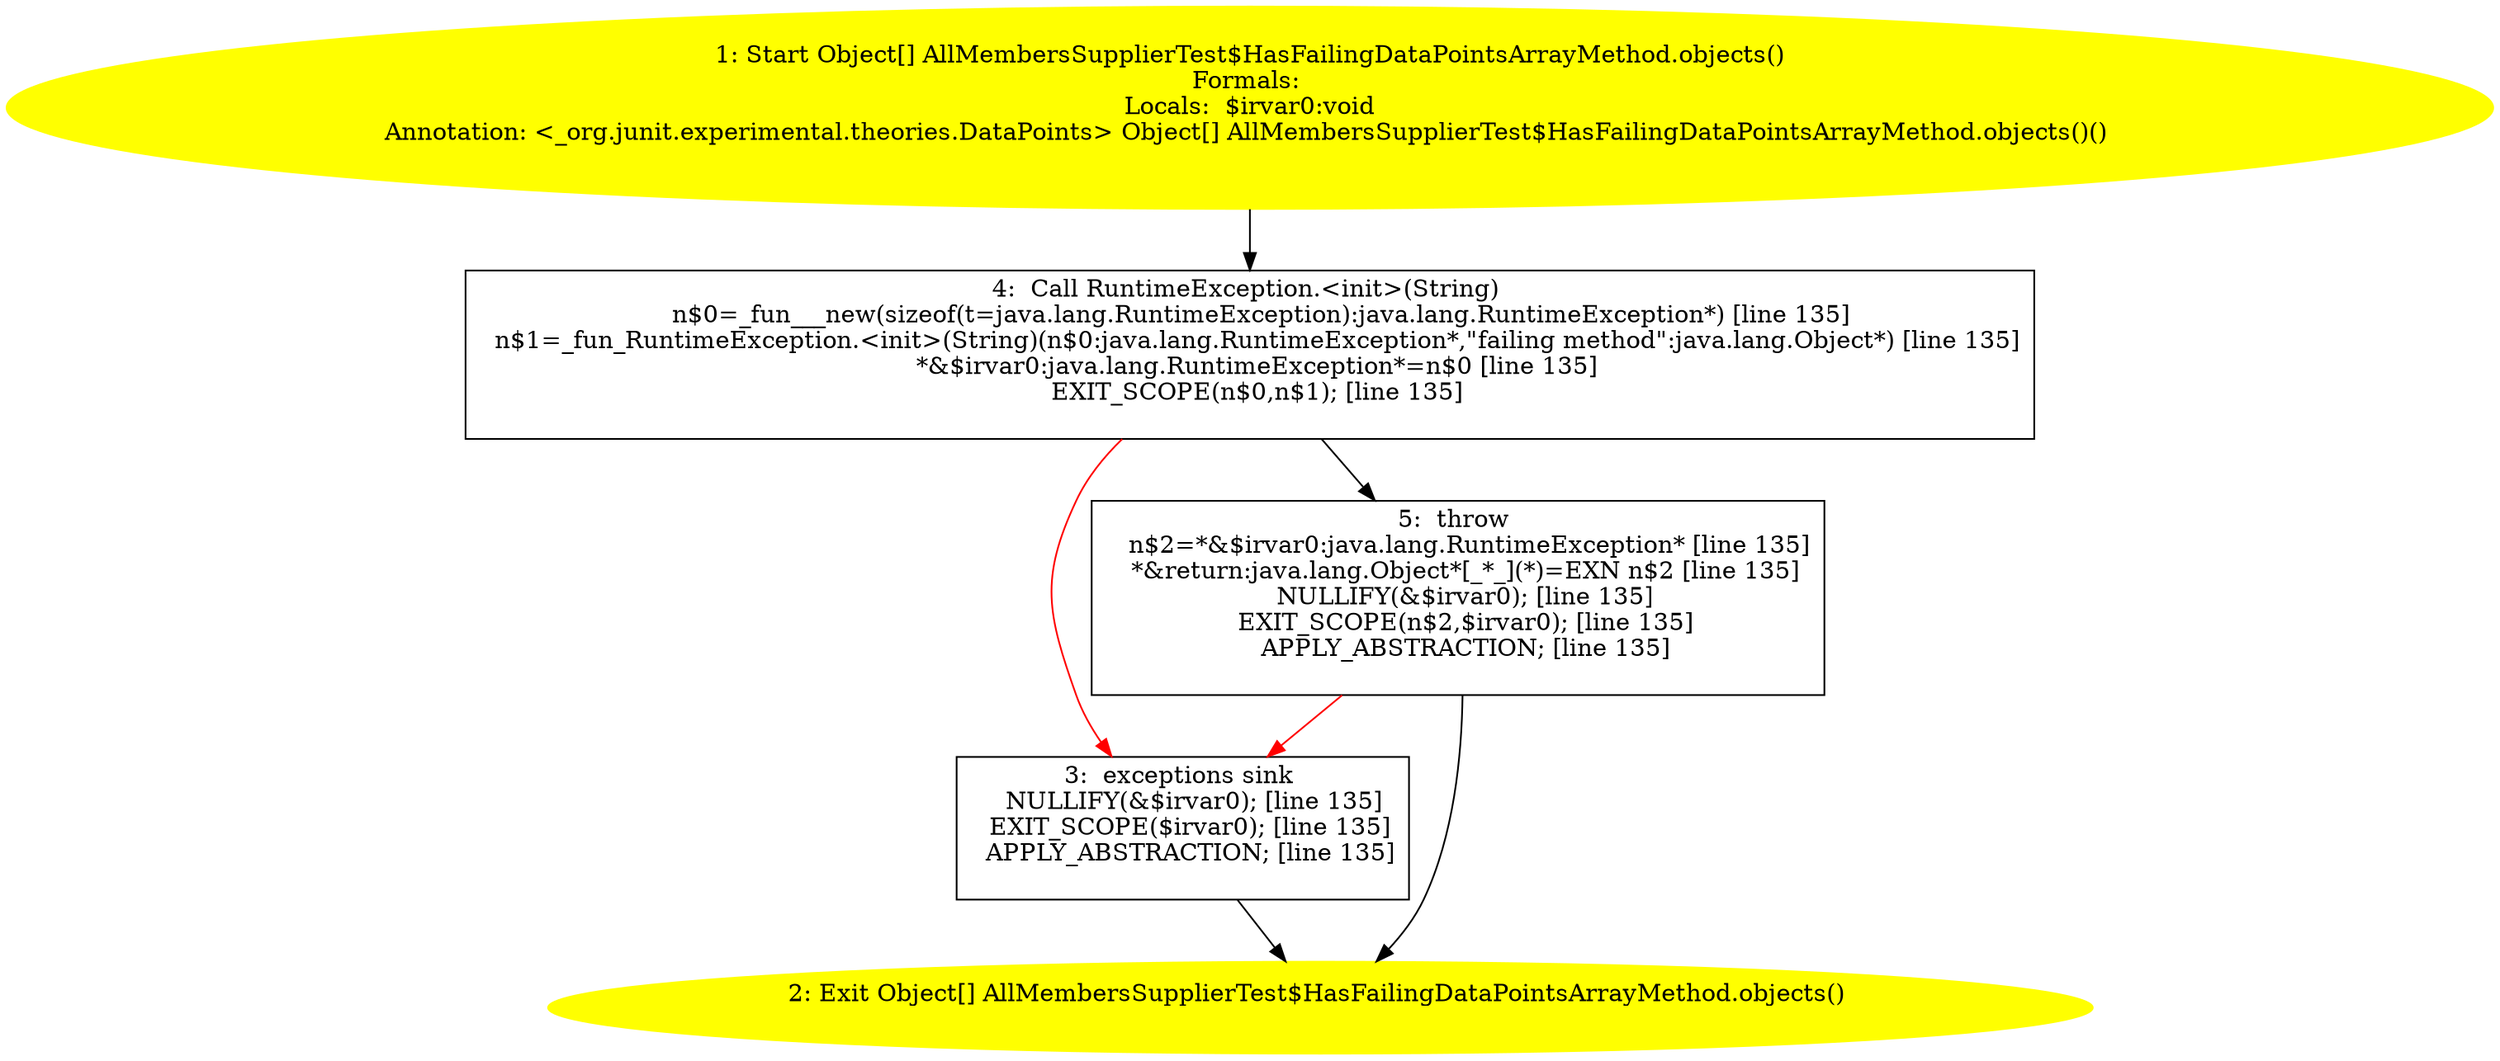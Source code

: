 /* @generated */
digraph cfg {
"org.junit.tests.experimental.theories.internal.AllMembersSupplierTest$HasFailingDataPointsArrayMetho.1e755373ea7d823f17c445508c1a979c_1" [label="1: Start Object[] AllMembersSupplierTest$HasFailingDataPointsArrayMethod.objects()\nFormals: \nLocals:  $irvar0:void\nAnnotation: <_org.junit.experimental.theories.DataPoints> Object[] AllMembersSupplierTest$HasFailingDataPointsArrayMethod.objects()() \n  " color=yellow style=filled]
	

	 "org.junit.tests.experimental.theories.internal.AllMembersSupplierTest$HasFailingDataPointsArrayMetho.1e755373ea7d823f17c445508c1a979c_1" -> "org.junit.tests.experimental.theories.internal.AllMembersSupplierTest$HasFailingDataPointsArrayMetho.1e755373ea7d823f17c445508c1a979c_4" ;
"org.junit.tests.experimental.theories.internal.AllMembersSupplierTest$HasFailingDataPointsArrayMetho.1e755373ea7d823f17c445508c1a979c_2" [label="2: Exit Object[] AllMembersSupplierTest$HasFailingDataPointsArrayMethod.objects() \n  " color=yellow style=filled]
	

"org.junit.tests.experimental.theories.internal.AllMembersSupplierTest$HasFailingDataPointsArrayMetho.1e755373ea7d823f17c445508c1a979c_3" [label="3:  exceptions sink \n   NULLIFY(&$irvar0); [line 135]\n  EXIT_SCOPE($irvar0); [line 135]\n  APPLY_ABSTRACTION; [line 135]\n " shape="box"]
	

	 "org.junit.tests.experimental.theories.internal.AllMembersSupplierTest$HasFailingDataPointsArrayMetho.1e755373ea7d823f17c445508c1a979c_3" -> "org.junit.tests.experimental.theories.internal.AllMembersSupplierTest$HasFailingDataPointsArrayMetho.1e755373ea7d823f17c445508c1a979c_2" ;
"org.junit.tests.experimental.theories.internal.AllMembersSupplierTest$HasFailingDataPointsArrayMetho.1e755373ea7d823f17c445508c1a979c_4" [label="4:  Call RuntimeException.<init>(String) \n   n$0=_fun___new(sizeof(t=java.lang.RuntimeException):java.lang.RuntimeException*) [line 135]\n  n$1=_fun_RuntimeException.<init>(String)(n$0:java.lang.RuntimeException*,\"failing method\":java.lang.Object*) [line 135]\n  *&$irvar0:java.lang.RuntimeException*=n$0 [line 135]\n  EXIT_SCOPE(n$0,n$1); [line 135]\n " shape="box"]
	

	 "org.junit.tests.experimental.theories.internal.AllMembersSupplierTest$HasFailingDataPointsArrayMetho.1e755373ea7d823f17c445508c1a979c_4" -> "org.junit.tests.experimental.theories.internal.AllMembersSupplierTest$HasFailingDataPointsArrayMetho.1e755373ea7d823f17c445508c1a979c_5" ;
	 "org.junit.tests.experimental.theories.internal.AllMembersSupplierTest$HasFailingDataPointsArrayMetho.1e755373ea7d823f17c445508c1a979c_4" -> "org.junit.tests.experimental.theories.internal.AllMembersSupplierTest$HasFailingDataPointsArrayMetho.1e755373ea7d823f17c445508c1a979c_3" [color="red" ];
"org.junit.tests.experimental.theories.internal.AllMembersSupplierTest$HasFailingDataPointsArrayMetho.1e755373ea7d823f17c445508c1a979c_5" [label="5:  throw \n   n$2=*&$irvar0:java.lang.RuntimeException* [line 135]\n  *&return:java.lang.Object*[_*_](*)=EXN n$2 [line 135]\n  NULLIFY(&$irvar0); [line 135]\n  EXIT_SCOPE(n$2,$irvar0); [line 135]\n  APPLY_ABSTRACTION; [line 135]\n " shape="box"]
	

	 "org.junit.tests.experimental.theories.internal.AllMembersSupplierTest$HasFailingDataPointsArrayMetho.1e755373ea7d823f17c445508c1a979c_5" -> "org.junit.tests.experimental.theories.internal.AllMembersSupplierTest$HasFailingDataPointsArrayMetho.1e755373ea7d823f17c445508c1a979c_2" ;
	 "org.junit.tests.experimental.theories.internal.AllMembersSupplierTest$HasFailingDataPointsArrayMetho.1e755373ea7d823f17c445508c1a979c_5" -> "org.junit.tests.experimental.theories.internal.AllMembersSupplierTest$HasFailingDataPointsArrayMetho.1e755373ea7d823f17c445508c1a979c_3" [color="red" ];
}
